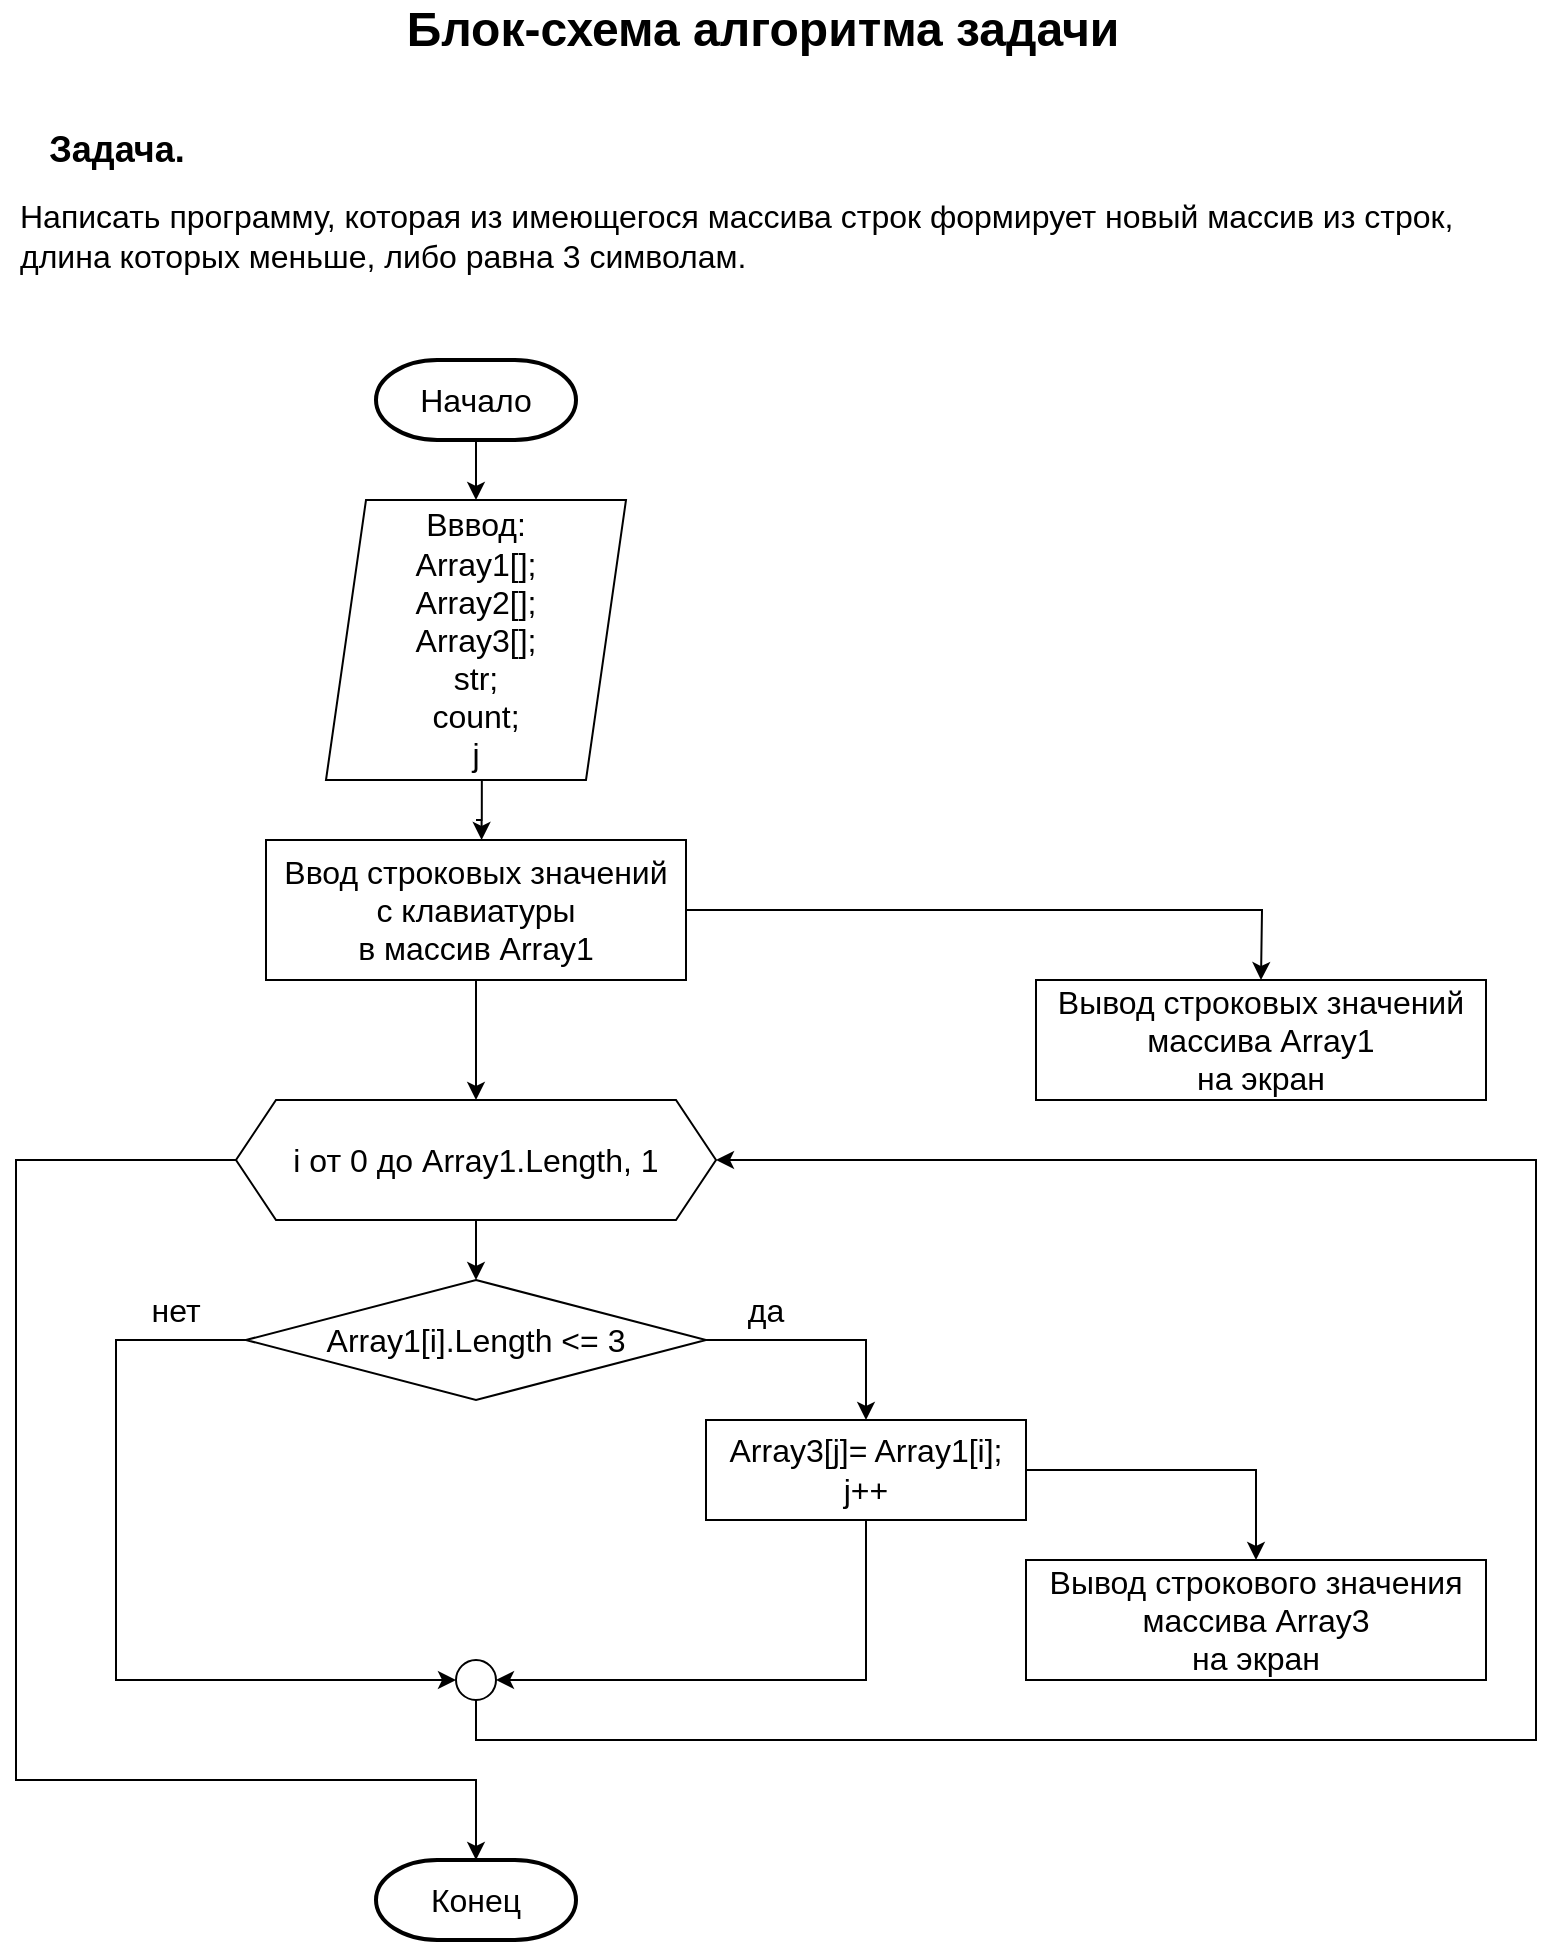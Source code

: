 <mxfile version="20.8.5" type="device"><diagram id="HRlNxMt23r118k0ZsnQm" name="Страница 1"><mxGraphModel dx="2132" dy="1174" grid="1" gridSize="10" guides="1" tooltips="1" connect="1" arrows="1" fold="1" page="1" pageScale="1" pageWidth="827" pageHeight="1169" math="0" shadow="0"><root><mxCell id="0"/><mxCell id="1" parent="0"/><mxCell id="MI19UHZXxiqS3lH-QKCz-1" value="Блок-схема алгоритма задачи" style="text;strokeColor=none;fillColor=none;html=1;fontSize=24;fontStyle=1;verticalAlign=middle;align=center;" parent="1" vertex="1"><mxGeometry x="88" y="30" width="650" height="30" as="geometry"/></mxCell><mxCell id="MI19UHZXxiqS3lH-QKCz-3" value="&lt;font style=&quot;font-size: 18px;&quot;&gt;Задача.&lt;/font&gt;" style="text;strokeColor=none;fillColor=none;html=1;fontSize=24;fontStyle=1;verticalAlign=middle;align=center;" parent="1" vertex="1"><mxGeometry x="40" y="88" width="100" height="30" as="geometry"/></mxCell><mxCell id="MI19UHZXxiqS3lH-QKCz-4" value="&lt;div style=&quot;font-size: 16px;&quot;&gt;&lt;font style=&quot;font-size: 16px;&quot;&gt;Написать программу, которая из имеющегося массива строк формирует новый массив из строк,&lt;/font&gt;&lt;/div&gt;&lt;div style=&quot;font-size: 16px;&quot;&gt;&lt;font style=&quot;font-size: 16px;&quot;&gt;длина которых меньше, либо равна 3 символам.&lt;/font&gt;&lt;/div&gt;" style="text;strokeColor=none;fillColor=none;html=1;fontSize=16;fontStyle=0;verticalAlign=middle;align=left;" parent="1" vertex="1"><mxGeometry x="40" y="128" width="760" height="40" as="geometry"/></mxCell><mxCell id="MI19UHZXxiqS3lH-QKCz-7" style="edgeStyle=orthogonalEdgeStyle;rounded=0;orthogonalLoop=1;jettySize=auto;html=1;exitX=0.5;exitY=1;exitDx=0;exitDy=0;exitPerimeter=0;fontSize=16;entryX=0.5;entryY=0;entryDx=0;entryDy=0;" parent="1" source="MI19UHZXxiqS3lH-QKCz-5" target="MI19UHZXxiqS3lH-QKCz-8" edge="1"><mxGeometry relative="1" as="geometry"><mxPoint x="272.882" y="281" as="targetPoint"/></mxGeometry></mxCell><mxCell id="MI19UHZXxiqS3lH-QKCz-5" value="&lt;div&gt;Начало&lt;/div&gt;" style="strokeWidth=2;html=1;shape=mxgraph.flowchart.terminator;whiteSpace=wrap;fontSize=16;" parent="1" vertex="1"><mxGeometry x="220" y="210" width="100" height="40" as="geometry"/></mxCell><mxCell id="MI19UHZXxiqS3lH-QKCz-8" value="&lt;div&gt;Вввод:&lt;/div&gt;&lt;div&gt;&lt;span lang=&quot;EN-US&quot;&gt;Array1[];&lt;/span&gt;&lt;/div&gt;&lt;div&gt;&lt;span lang=&quot;EN-US&quot;&gt;Array2[];&lt;/span&gt;&lt;/div&gt;&lt;div&gt;&lt;span lang=&quot;EN-US&quot;&gt;Array3[];&lt;/span&gt;&lt;/div&gt;&lt;div&gt;&lt;span style=&quot;background-color: initial;&quot;&gt;str;&lt;/span&gt;&lt;br&gt;&lt;/div&gt;count;&lt;div&gt;&lt;span lang=&quot;EN-US&quot;&gt;j&lt;/span&gt;&lt;/div&gt;" style="shape=parallelogram;perimeter=parallelogramPerimeter;whiteSpace=wrap;html=1;fixedSize=1;fontSize=16;" parent="1" vertex="1"><mxGeometry x="195" y="280" width="150" height="140" as="geometry"/></mxCell><mxCell id="MI19UHZXxiqS3lH-QKCz-10" value="" style="edgeStyle=orthogonalEdgeStyle;rounded=0;orthogonalLoop=1;jettySize=auto;html=1;exitX=0.5;exitY=1;exitDx=0;exitDy=0;exitPerimeter=0;fontSize=16;" parent="1" edge="1"><mxGeometry relative="1" as="geometry"><mxPoint x="272.802" y="450" as="targetPoint"/><mxPoint x="272.92" y="420" as="sourcePoint"/><Array as="points"><mxPoint x="270" y="440"/><mxPoint x="270" y="440"/></Array></mxGeometry></mxCell><mxCell id="MI19UHZXxiqS3lH-QKCz-12" value="&lt;div&gt;&lt;span&gt;Ввод строковых значений&lt;/span&gt;&lt;/div&gt;&lt;div&gt;&lt;span&gt;с клавиатуры&lt;/span&gt;&lt;/div&gt;&lt;div&gt;&lt;span&gt; в массив Array1&lt;/span&gt;&lt;/div&gt;&lt;div&gt;&lt;span&gt;&lt;/span&gt;&lt;/div&gt;" style="rounded=0;whiteSpace=wrap;html=1;fontSize=16;" parent="1" vertex="1"><mxGeometry x="165" y="450" width="210" height="70" as="geometry"/></mxCell><mxCell id="MI19UHZXxiqS3lH-QKCz-13" value="&lt;div&gt;&lt;span&gt;Вывод строковых значений&lt;/span&gt;&lt;/div&gt;&lt;div&gt;&lt;span&gt;массива Array1&lt;/span&gt;&lt;/div&gt;&lt;div&gt;&lt;span&gt;на экран&lt;br&gt;&lt;/span&gt;&lt;/div&gt;&lt;div&gt;&lt;span&gt;&lt;/span&gt;&lt;/div&gt;" style="rounded=0;whiteSpace=wrap;html=1;fontSize=16;" parent="1" vertex="1"><mxGeometry x="550" y="520" width="225" height="60" as="geometry"/></mxCell><mxCell id="MI19UHZXxiqS3lH-QKCz-14" value="" style="endArrow=classic;html=1;rounded=0;fontSize=16;exitX=1;exitY=0.5;exitDx=0;exitDy=0;entryX=0.5;entryY=0;entryDx=0;entryDy=0;" parent="1" source="MI19UHZXxiqS3lH-QKCz-12" target="MI19UHZXxiqS3lH-QKCz-13" edge="1"><mxGeometry width="50" height="50" relative="1" as="geometry"><mxPoint x="450" y="610" as="sourcePoint"/><mxPoint x="500" y="560" as="targetPoint"/><Array as="points"><mxPoint x="663" y="485"/></Array></mxGeometry></mxCell><mxCell id="MI19UHZXxiqS3lH-QKCz-17" value="i от 0 до &lt;span lang=&quot;EN-US&quot;&gt;Array1.Length, 1&lt;br&gt;&lt;/span&gt;" style="shape=hexagon;perimeter=hexagonPerimeter2;whiteSpace=wrap;html=1;fixedSize=1;fontSize=16;" parent="1" vertex="1"><mxGeometry x="150" y="580" width="240" height="60" as="geometry"/></mxCell><mxCell id="MI19UHZXxiqS3lH-QKCz-18" value="&lt;span lang=&quot;EN-US&quot;&gt;Array1[i].Length &amp;lt;= 3&lt;/span&gt;" style="rhombus;whiteSpace=wrap;html=1;fontSize=16;" parent="1" vertex="1"><mxGeometry x="155" y="670" width="230" height="60" as="geometry"/></mxCell><mxCell id="MI19UHZXxiqS3lH-QKCz-19" value="да" style="text;html=1;strokeColor=none;fillColor=none;align=center;verticalAlign=middle;whiteSpace=wrap;rounded=0;fontSize=16;" parent="1" vertex="1"><mxGeometry x="385" y="670" width="60" height="30" as="geometry"/></mxCell><mxCell id="MI19UHZXxiqS3lH-QKCz-20" value="нет" style="text;html=1;strokeColor=none;fillColor=none;align=center;verticalAlign=middle;whiteSpace=wrap;rounded=0;fontSize=16;" parent="1" vertex="1"><mxGeometry x="90" y="670" width="60" height="30" as="geometry"/></mxCell><mxCell id="MI19UHZXxiqS3lH-QKCz-21" value="&lt;div&gt;&lt;span lang=&quot;EN-US&quot;&gt;Array3[j]= Array1[i];&lt;/span&gt;&lt;/div&gt;&lt;div&gt;&lt;span lang=&quot;EN-US&quot;&gt;j++&lt;br&gt;&lt;/span&gt;&lt;/div&gt;" style="rounded=0;whiteSpace=wrap;html=1;fontSize=16;" parent="1" vertex="1"><mxGeometry x="385" y="740" width="160" height="50" as="geometry"/></mxCell><mxCell id="MI19UHZXxiqS3lH-QKCz-22" value="" style="endArrow=classic;html=1;rounded=0;fontSize=16;exitX=0.5;exitY=1;exitDx=0;exitDy=0;entryX=0.5;entryY=0;entryDx=0;entryDy=0;" parent="1" source="MI19UHZXxiqS3lH-QKCz-12" target="MI19UHZXxiqS3lH-QKCz-17" edge="1"><mxGeometry width="50" height="50" relative="1" as="geometry"><mxPoint x="310" y="490" as="sourcePoint"/><mxPoint x="360" y="440" as="targetPoint"/></mxGeometry></mxCell><mxCell id="MI19UHZXxiqS3lH-QKCz-23" value="" style="endArrow=classic;html=1;rounded=0;fontSize=16;exitX=0.5;exitY=1;exitDx=0;exitDy=0;entryX=0.5;entryY=0;entryDx=0;entryDy=0;" parent="1" source="MI19UHZXxiqS3lH-QKCz-17" target="MI19UHZXxiqS3lH-QKCz-18" edge="1"><mxGeometry width="50" height="50" relative="1" as="geometry"><mxPoint x="270" y="690" as="sourcePoint"/><mxPoint x="320" y="640" as="targetPoint"/></mxGeometry></mxCell><mxCell id="MI19UHZXxiqS3lH-QKCz-27" value="&lt;div&gt;&lt;span&gt;Вывод строкового значения&lt;/span&gt;&lt;/div&gt;&lt;div&gt;&lt;span&gt;массива Array3&lt;/span&gt;&lt;/div&gt;&lt;div&gt;&lt;span&gt;на экран&lt;br&gt;&lt;/span&gt;&lt;/div&gt;&lt;div&gt;&lt;span&gt;&lt;/span&gt;&lt;/div&gt;" style="rounded=0;whiteSpace=wrap;html=1;fontSize=16;" parent="1" vertex="1"><mxGeometry x="545" y="810" width="230" height="60" as="geometry"/></mxCell><mxCell id="MI19UHZXxiqS3lH-QKCz-28" value="" style="endArrow=classic;html=1;rounded=0;fontSize=16;exitX=1;exitY=0.5;exitDx=0;exitDy=0;entryX=0.5;entryY=0;entryDx=0;entryDy=0;" parent="1" source="MI19UHZXxiqS3lH-QKCz-21" target="MI19UHZXxiqS3lH-QKCz-27" edge="1"><mxGeometry width="50" height="50" relative="1" as="geometry"><mxPoint x="390" y="800" as="sourcePoint"/><mxPoint x="440" y="750" as="targetPoint"/><Array as="points"><mxPoint x="660" y="765"/></Array></mxGeometry></mxCell><mxCell id="MI19UHZXxiqS3lH-QKCz-29" value="" style="ellipse;whiteSpace=wrap;html=1;aspect=fixed;fontSize=16;" parent="1" vertex="1"><mxGeometry x="260" y="860" width="20" height="20" as="geometry"/></mxCell><mxCell id="MI19UHZXxiqS3lH-QKCz-30" value="Конец" style="strokeWidth=2;html=1;shape=mxgraph.flowchart.terminator;whiteSpace=wrap;fontSize=16;" parent="1" vertex="1"><mxGeometry x="220" y="960" width="100" height="40" as="geometry"/></mxCell><mxCell id="MI19UHZXxiqS3lH-QKCz-31" value="" style="endArrow=classic;html=1;rounded=0;fontSize=16;entryX=0.5;entryY=0;entryDx=0;entryDy=0;entryPerimeter=0;" parent="1" target="MI19UHZXxiqS3lH-QKCz-30" edge="1"><mxGeometry width="50" height="50" relative="1" as="geometry"><mxPoint x="150" y="610" as="sourcePoint"/><mxPoint x="310" y="970" as="targetPoint"/><Array as="points"><mxPoint x="40" y="610"/><mxPoint x="40" y="920"/><mxPoint x="270" y="920"/></Array></mxGeometry></mxCell><mxCell id="MI19UHZXxiqS3lH-QKCz-34" value="" style="endArrow=classic;html=1;rounded=0;fontSize=16;exitX=0.5;exitY=1;exitDx=0;exitDy=0;entryX=1;entryY=0.5;entryDx=0;entryDy=0;" parent="1" source="MI19UHZXxiqS3lH-QKCz-29" target="MI19UHZXxiqS3lH-QKCz-17" edge="1"><mxGeometry width="50" height="50" relative="1" as="geometry"><mxPoint x="390" y="840" as="sourcePoint"/><mxPoint x="440" y="790" as="targetPoint"/><Array as="points"><mxPoint x="270" y="900"/><mxPoint x="800" y="900"/><mxPoint x="800" y="610"/></Array></mxGeometry></mxCell><mxCell id="Kjh_C-gYcDpsltvu1ImA-5" value="" style="endArrow=classic;html=1;rounded=0;exitX=0;exitY=0.5;exitDx=0;exitDy=0;entryX=0;entryY=0.5;entryDx=0;entryDy=0;" edge="1" parent="1" source="MI19UHZXxiqS3lH-QKCz-18" target="MI19UHZXxiqS3lH-QKCz-29"><mxGeometry width="50" height="50" relative="1" as="geometry"><mxPoint x="480" y="890" as="sourcePoint"/><mxPoint x="530" y="840" as="targetPoint"/><Array as="points"><mxPoint x="90" y="700"/><mxPoint x="90" y="870"/></Array></mxGeometry></mxCell><mxCell id="Kjh_C-gYcDpsltvu1ImA-6" value="" style="endArrow=classic;html=1;rounded=0;exitX=1;exitY=0.5;exitDx=0;exitDy=0;entryX=0.5;entryY=0;entryDx=0;entryDy=0;" edge="1" parent="1" source="MI19UHZXxiqS3lH-QKCz-18" target="MI19UHZXxiqS3lH-QKCz-21"><mxGeometry width="50" height="50" relative="1" as="geometry"><mxPoint x="480" y="890" as="sourcePoint"/><mxPoint x="530" y="840" as="targetPoint"/><Array as="points"><mxPoint x="465" y="700"/></Array></mxGeometry></mxCell><mxCell id="Kjh_C-gYcDpsltvu1ImA-7" value="" style="endArrow=classic;html=1;rounded=0;exitX=0.5;exitY=1;exitDx=0;exitDy=0;entryX=1;entryY=0.5;entryDx=0;entryDy=0;" edge="1" parent="1" source="MI19UHZXxiqS3lH-QKCz-21" target="MI19UHZXxiqS3lH-QKCz-29"><mxGeometry width="50" height="50" relative="1" as="geometry"><mxPoint x="480" y="890" as="sourcePoint"/><mxPoint x="530" y="840" as="targetPoint"/><Array as="points"><mxPoint x="465" y="870"/></Array></mxGeometry></mxCell></root></mxGraphModel></diagram></mxfile>